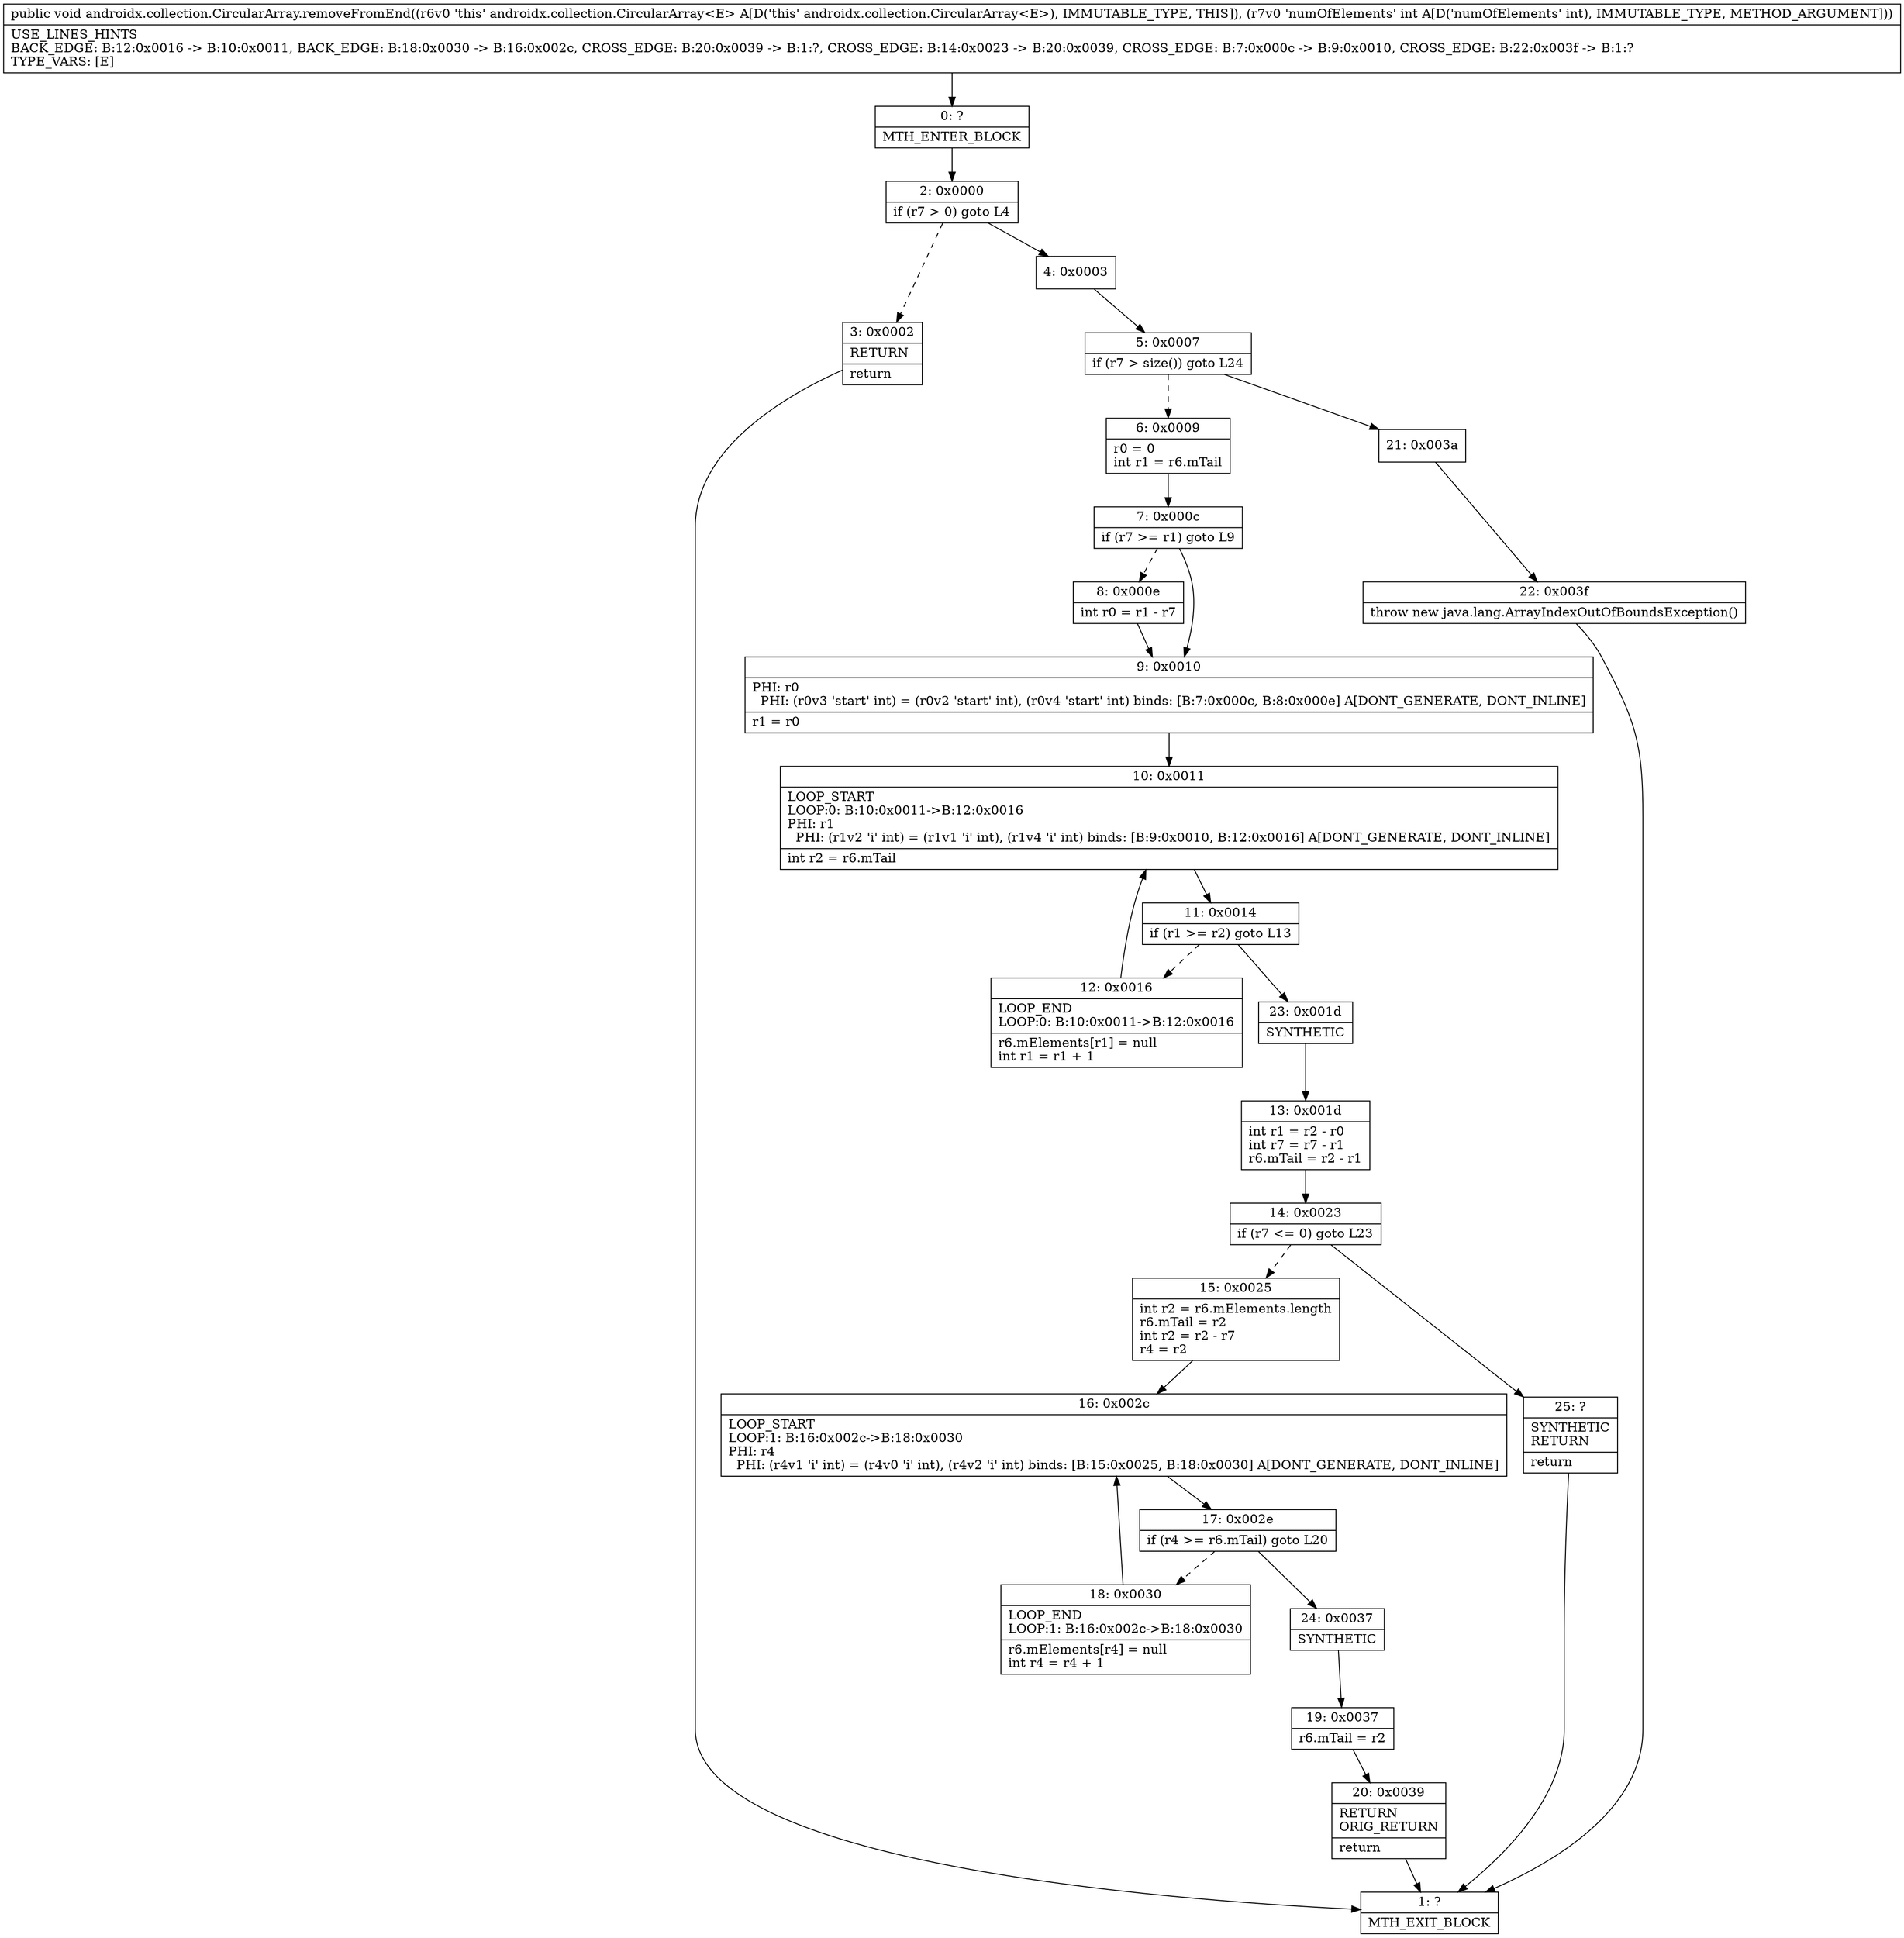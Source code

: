 digraph "CFG forandroidx.collection.CircularArray.removeFromEnd(I)V" {
Node_0 [shape=record,label="{0\:\ ?|MTH_ENTER_BLOCK\l}"];
Node_2 [shape=record,label="{2\:\ 0x0000|if (r7 \> 0) goto L4\l}"];
Node_3 [shape=record,label="{3\:\ 0x0002|RETURN\l|return\l}"];
Node_1 [shape=record,label="{1\:\ ?|MTH_EXIT_BLOCK\l}"];
Node_4 [shape=record,label="{4\:\ 0x0003}"];
Node_5 [shape=record,label="{5\:\ 0x0007|if (r7 \> size()) goto L24\l}"];
Node_6 [shape=record,label="{6\:\ 0x0009|r0 = 0\lint r1 = r6.mTail\l}"];
Node_7 [shape=record,label="{7\:\ 0x000c|if (r7 \>= r1) goto L9\l}"];
Node_8 [shape=record,label="{8\:\ 0x000e|int r0 = r1 \- r7\l}"];
Node_9 [shape=record,label="{9\:\ 0x0010|PHI: r0 \l  PHI: (r0v3 'start' int) = (r0v2 'start' int), (r0v4 'start' int) binds: [B:7:0x000c, B:8:0x000e] A[DONT_GENERATE, DONT_INLINE]\l|r1 = r0\l}"];
Node_10 [shape=record,label="{10\:\ 0x0011|LOOP_START\lLOOP:0: B:10:0x0011\-\>B:12:0x0016\lPHI: r1 \l  PHI: (r1v2 'i' int) = (r1v1 'i' int), (r1v4 'i' int) binds: [B:9:0x0010, B:12:0x0016] A[DONT_GENERATE, DONT_INLINE]\l|int r2 = r6.mTail\l}"];
Node_11 [shape=record,label="{11\:\ 0x0014|if (r1 \>= r2) goto L13\l}"];
Node_12 [shape=record,label="{12\:\ 0x0016|LOOP_END\lLOOP:0: B:10:0x0011\-\>B:12:0x0016\l|r6.mElements[r1] = null\lint r1 = r1 + 1\l}"];
Node_23 [shape=record,label="{23\:\ 0x001d|SYNTHETIC\l}"];
Node_13 [shape=record,label="{13\:\ 0x001d|int r1 = r2 \- r0\lint r7 = r7 \- r1\lr6.mTail = r2 \- r1\l}"];
Node_14 [shape=record,label="{14\:\ 0x0023|if (r7 \<= 0) goto L23\l}"];
Node_15 [shape=record,label="{15\:\ 0x0025|int r2 = r6.mElements.length\lr6.mTail = r2\lint r2 = r2 \- r7\lr4 = r2\l}"];
Node_16 [shape=record,label="{16\:\ 0x002c|LOOP_START\lLOOP:1: B:16:0x002c\-\>B:18:0x0030\lPHI: r4 \l  PHI: (r4v1 'i' int) = (r4v0 'i' int), (r4v2 'i' int) binds: [B:15:0x0025, B:18:0x0030] A[DONT_GENERATE, DONT_INLINE]\l}"];
Node_17 [shape=record,label="{17\:\ 0x002e|if (r4 \>= r6.mTail) goto L20\l}"];
Node_18 [shape=record,label="{18\:\ 0x0030|LOOP_END\lLOOP:1: B:16:0x002c\-\>B:18:0x0030\l|r6.mElements[r4] = null\lint r4 = r4 + 1\l}"];
Node_24 [shape=record,label="{24\:\ 0x0037|SYNTHETIC\l}"];
Node_19 [shape=record,label="{19\:\ 0x0037|r6.mTail = r2\l}"];
Node_20 [shape=record,label="{20\:\ 0x0039|RETURN\lORIG_RETURN\l|return\l}"];
Node_25 [shape=record,label="{25\:\ ?|SYNTHETIC\lRETURN\l|return\l}"];
Node_21 [shape=record,label="{21\:\ 0x003a}"];
Node_22 [shape=record,label="{22\:\ 0x003f|throw new java.lang.ArrayIndexOutOfBoundsException()\l}"];
MethodNode[shape=record,label="{public void androidx.collection.CircularArray.removeFromEnd((r6v0 'this' androidx.collection.CircularArray\<E\> A[D('this' androidx.collection.CircularArray\<E\>), IMMUTABLE_TYPE, THIS]), (r7v0 'numOfElements' int A[D('numOfElements' int), IMMUTABLE_TYPE, METHOD_ARGUMENT]))  | USE_LINES_HINTS\lBACK_EDGE: B:12:0x0016 \-\> B:10:0x0011, BACK_EDGE: B:18:0x0030 \-\> B:16:0x002c, CROSS_EDGE: B:20:0x0039 \-\> B:1:?, CROSS_EDGE: B:14:0x0023 \-\> B:20:0x0039, CROSS_EDGE: B:7:0x000c \-\> B:9:0x0010, CROSS_EDGE: B:22:0x003f \-\> B:1:?\lTYPE_VARS: [E]\l}"];
MethodNode -> Node_0;Node_0 -> Node_2;
Node_2 -> Node_3[style=dashed];
Node_2 -> Node_4;
Node_3 -> Node_1;
Node_4 -> Node_5;
Node_5 -> Node_6[style=dashed];
Node_5 -> Node_21;
Node_6 -> Node_7;
Node_7 -> Node_8[style=dashed];
Node_7 -> Node_9;
Node_8 -> Node_9;
Node_9 -> Node_10;
Node_10 -> Node_11;
Node_11 -> Node_12[style=dashed];
Node_11 -> Node_23;
Node_12 -> Node_10;
Node_23 -> Node_13;
Node_13 -> Node_14;
Node_14 -> Node_15[style=dashed];
Node_14 -> Node_25;
Node_15 -> Node_16;
Node_16 -> Node_17;
Node_17 -> Node_18[style=dashed];
Node_17 -> Node_24;
Node_18 -> Node_16;
Node_24 -> Node_19;
Node_19 -> Node_20;
Node_20 -> Node_1;
Node_25 -> Node_1;
Node_21 -> Node_22;
Node_22 -> Node_1;
}

